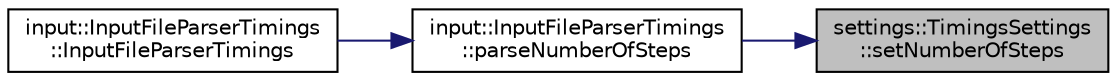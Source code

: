digraph "settings::TimingsSettings::setNumberOfSteps"
{
 // LATEX_PDF_SIZE
  edge [fontname="Helvetica",fontsize="10",labelfontname="Helvetica",labelfontsize="10"];
  node [fontname="Helvetica",fontsize="10",shape=record];
  rankdir="RL";
  Node1 [label="settings::TimingsSettings\l::setNumberOfSteps",height=0.2,width=0.4,color="black", fillcolor="grey75", style="filled", fontcolor="black",tooltip=" "];
  Node1 -> Node2 [dir="back",color="midnightblue",fontsize="10",style="solid",fontname="Helvetica"];
  Node2 [label="input::InputFileParserTimings\l::parseNumberOfSteps",height=0.2,width=0.4,color="black", fillcolor="white", style="filled",URL="$classinput_1_1InputFileParserTimings.html#a7f5d1fe80645bc73965a58cb51d6fa82",tooltip="parse number of steps of simulation and set it in timings"];
  Node2 -> Node3 [dir="back",color="midnightblue",fontsize="10",style="solid",fontname="Helvetica"];
  Node3 [label="input::InputFileParserTimings\l::InputFileParserTimings",height=0.2,width=0.4,color="black", fillcolor="white", style="filled",URL="$classinput_1_1InputFileParserTimings.html#ac382fcba8257ea07d82131b58c1af256",tooltip="Construct a new Input File Parser Timings:: Input File Parser Timings object."];
}
